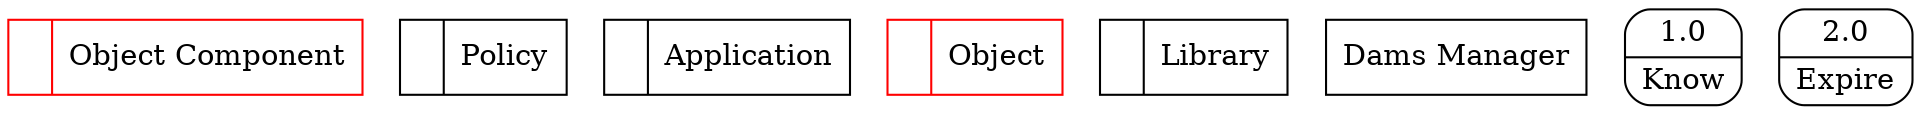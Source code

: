 digraph dfd2{ 
node[shape=record]
200 [label="<f0>  |<f1> Object Component " color=red];
201 [label="<f0>  |<f1> Policy " ];
202 [label="<f0>  |<f1> Application " ];
203 [label="<f0>  |<f1> Object " color=red];
204 [label="<f0>  |<f1> Library " ];
205 [label="Dams Manager" shape=box];
206 [label="{<f0> 1.0|<f1> Know }" shape=Mrecord];
207 [label="{<f0> 2.0|<f1> Expire }" shape=Mrecord];
}